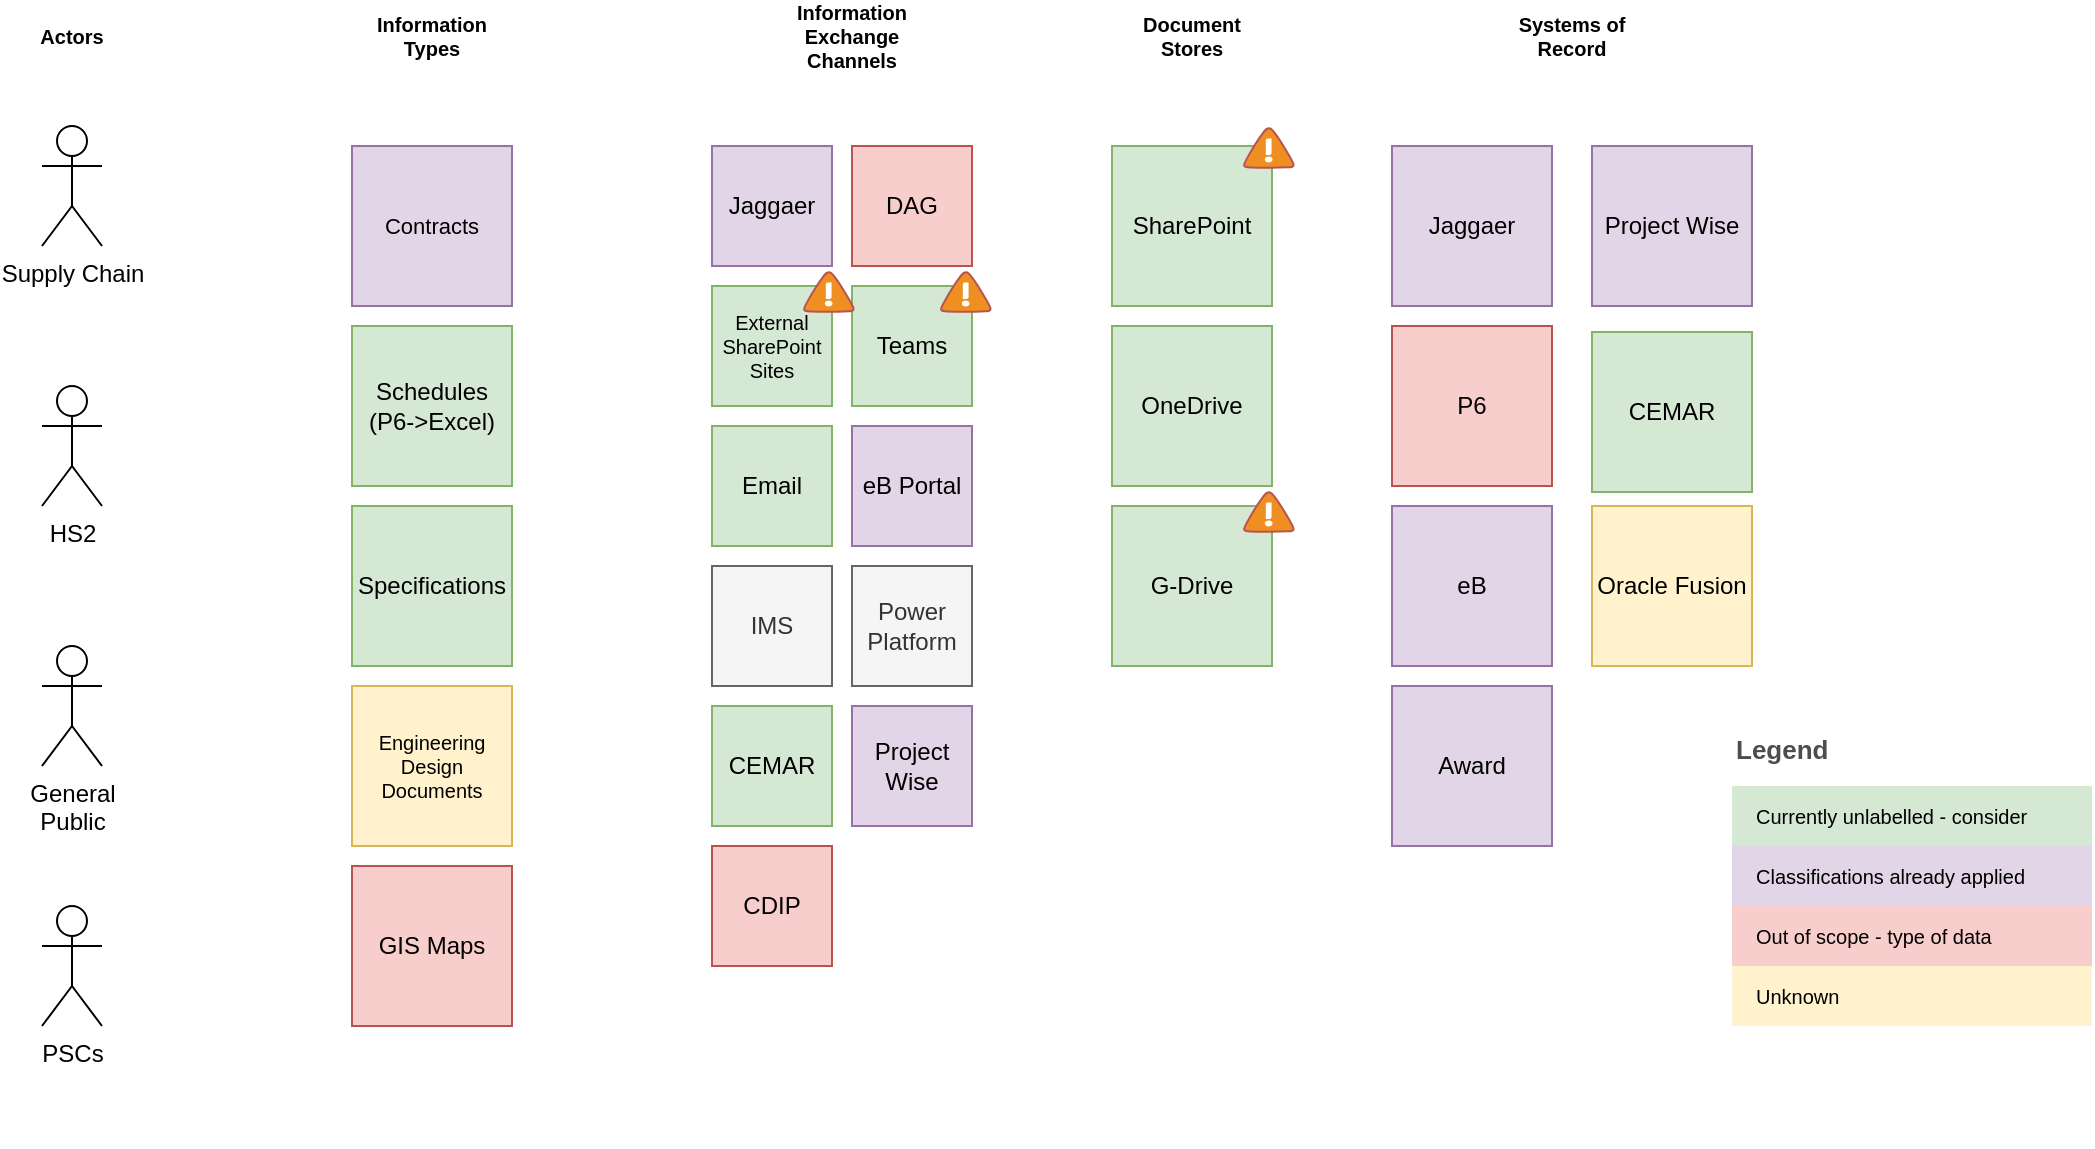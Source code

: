 <mxfile version="20.4.0" type="github" pages="2">
  <diagram id="cXLCR2YAizclSgLuJtya" name="Page-1">
    <mxGraphModel dx="1247" dy="706" grid="1" gridSize="10" guides="1" tooltips="1" connect="1" arrows="1" fold="1" page="1" pageScale="1" pageWidth="1169" pageHeight="827" math="0" shadow="0">
      <root>
        <mxCell id="0" />
        <mxCell id="1" parent="0" />
        <mxCell id="xMyo2FrH1NyN0CoWHX3c-1" value="HS2" style="shape=umlActor;verticalLabelPosition=bottom;verticalAlign=top;html=1;outlineConnect=0;" parent="1" vertex="1">
          <mxGeometry x="135" y="230" width="30" height="60" as="geometry" />
        </mxCell>
        <mxCell id="xMyo2FrH1NyN0CoWHX3c-4" value="SharePoint" style="whiteSpace=wrap;html=1;aspect=fixed;fillColor=#d5e8d4;strokeColor=#82b366;" parent="1" vertex="1">
          <mxGeometry x="670" y="110" width="80" height="80" as="geometry" />
        </mxCell>
        <mxCell id="xMyo2FrH1NyN0CoWHX3c-5" value="eB" style="whiteSpace=wrap;html=1;aspect=fixed;fillColor=#e1d5e7;strokeColor=#9673a6;" parent="1" vertex="1">
          <mxGeometry x="810" y="290" width="80" height="80" as="geometry" />
        </mxCell>
        <mxCell id="xMyo2FrH1NyN0CoWHX3c-7" value="G-Drive" style="whiteSpace=wrap;html=1;aspect=fixed;fillColor=#d5e8d4;strokeColor=#82b366;" parent="1" vertex="1">
          <mxGeometry x="670" y="290" width="80" height="80" as="geometry" />
        </mxCell>
        <mxCell id="xMyo2FrH1NyN0CoWHX3c-8" value="Teams" style="whiteSpace=wrap;html=1;aspect=fixed;fillColor=#d5e8d4;strokeColor=#82b366;" parent="1" vertex="1">
          <mxGeometry x="540" y="180" width="60" height="60" as="geometry" />
        </mxCell>
        <mxCell id="xMyo2FrH1NyN0CoWHX3c-13" value="&lt;div style=&quot;font-size: 10px;&quot;&gt;&lt;span style=&quot;font-size: 10px;&quot;&gt;Engineering Design Documents&lt;/span&gt;&lt;/div&gt;" style="whiteSpace=wrap;html=1;aspect=fixed;fillColor=#fff2cc;strokeColor=#d6b656;fontSize=10;fontStyle=0" parent="1" vertex="1">
          <mxGeometry x="290" y="380" width="80" height="80" as="geometry" />
        </mxCell>
        <mxCell id="xMyo2FrH1NyN0CoWHX3c-15" value="&lt;span&gt;GIS Maps&lt;/span&gt;" style="whiteSpace=wrap;html=1;aspect=fixed;fillColor=#f8cecc;strokeColor=#b85450;fontStyle=0" parent="1" vertex="1">
          <mxGeometry x="290" y="470" width="80" height="80" as="geometry" />
        </mxCell>
        <mxCell id="xMyo2FrH1NyN0CoWHX3c-16" value="Jaggaer" style="whiteSpace=wrap;html=1;aspect=fixed;fillColor=#e1d5e7;strokeColor=#9673a6;" parent="1" vertex="1">
          <mxGeometry x="470" y="110" width="60" height="60" as="geometry" />
        </mxCell>
        <mxCell id="xMyo2FrH1NyN0CoWHX3c-17" value="&lt;div style=&quot;font-size: 11px;&quot;&gt;&lt;span style=&quot;font-size: 11px;&quot;&gt;Contracts&lt;/span&gt;&lt;/div&gt;" style="whiteSpace=wrap;html=1;aspect=fixed;fillColor=#e1d5e7;strokeColor=#9673a6;fontSize=11;fontStyle=0" parent="1" vertex="1">
          <mxGeometry x="290" y="110" width="80" height="80" as="geometry" />
        </mxCell>
        <mxCell id="xMyo2FrH1NyN0CoWHX3c-18" value="&lt;span&gt;Schedules&lt;br&gt;(P6-&amp;gt;Excel)&lt;/span&gt;" style="whiteSpace=wrap;html=1;aspect=fixed;fillColor=#d5e8d4;strokeColor=#82b366;fontStyle=0" parent="1" vertex="1">
          <mxGeometry x="290" y="200" width="80" height="80" as="geometry" />
        </mxCell>
        <mxCell id="xMyo2FrH1NyN0CoWHX3c-19" value="&lt;span&gt;Specifications&lt;/span&gt;" style="whiteSpace=wrap;html=1;aspect=fixed;fillColor=#d5e8d4;strokeColor=#82b366;fontStyle=0" parent="1" vertex="1">
          <mxGeometry x="290" y="290" width="80" height="80" as="geometry" />
        </mxCell>
        <mxCell id="xMyo2FrH1NyN0CoWHX3c-20" value="P6" style="whiteSpace=wrap;html=1;aspect=fixed;fillColor=#f8cecc;strokeColor=#b85450;" parent="1" vertex="1">
          <mxGeometry x="810" y="200" width="80" height="80" as="geometry" />
        </mxCell>
        <mxCell id="xMyo2FrH1NyN0CoWHX3c-23" value="Jaggaer" style="whiteSpace=wrap;html=1;aspect=fixed;fillColor=#e1d5e7;strokeColor=#9673a6;" parent="1" vertex="1">
          <mxGeometry x="810" y="110" width="80" height="80" as="geometry" />
        </mxCell>
        <mxCell id="xMyo2FrH1NyN0CoWHX3c-24" value="Supply Chain" style="shape=umlActor;verticalLabelPosition=bottom;verticalAlign=top;html=1;outlineConnect=0;" parent="1" vertex="1">
          <mxGeometry x="135" y="100" width="30" height="60" as="geometry" />
        </mxCell>
        <mxCell id="xMyo2FrH1NyN0CoWHX3c-25" value="DAG" style="whiteSpace=wrap;html=1;aspect=fixed;fillColor=#f8cecc;strokeColor=#b85450;" parent="1" vertex="1">
          <mxGeometry x="540" y="110" width="60" height="60" as="geometry" />
        </mxCell>
        <mxCell id="xMyo2FrH1NyN0CoWHX3c-26" value="OneDrive" style="whiteSpace=wrap;html=1;aspect=fixed;fillColor=#d5e8d4;strokeColor=#82b366;" parent="1" vertex="1">
          <mxGeometry x="670" y="200" width="80" height="80" as="geometry" />
        </mxCell>
        <mxCell id="6zMGDVPGb2TY7qlekUjw-1" value="Systems of Record" style="text;html=1;strokeColor=none;fillColor=none;align=center;verticalAlign=middle;whiteSpace=wrap;rounded=0;fontSize=10;fontStyle=1" parent="1" vertex="1">
          <mxGeometry x="870" y="40" width="60" height="30" as="geometry" />
        </mxCell>
        <mxCell id="6zMGDVPGb2TY7qlekUjw-2" value="Document Stores" style="text;html=1;strokeColor=none;fillColor=none;align=center;verticalAlign=middle;whiteSpace=wrap;rounded=0;fontSize=10;fontStyle=1" parent="1" vertex="1">
          <mxGeometry x="680" y="40" width="60" height="30" as="geometry" />
        </mxCell>
        <mxCell id="6zMGDVPGb2TY7qlekUjw-3" value="Information Exchange Channels" style="text;html=1;strokeColor=none;fillColor=none;align=center;verticalAlign=middle;whiteSpace=wrap;rounded=0;fontSize=10;fontStyle=1" parent="1" vertex="1">
          <mxGeometry x="510" y="40" width="60" height="30" as="geometry" />
        </mxCell>
        <mxCell id="6zMGDVPGb2TY7qlekUjw-6" value="eB Portal" style="whiteSpace=wrap;html=1;aspect=fixed;fillColor=#e1d5e7;strokeColor=#9673a6;" parent="1" vertex="1">
          <mxGeometry x="540" y="250" width="60" height="60" as="geometry" />
        </mxCell>
        <mxCell id="6zMGDVPGb2TY7qlekUjw-7" value="Email" style="whiteSpace=wrap;html=1;aspect=fixed;fillColor=#d5e8d4;strokeColor=#82b366;" parent="1" vertex="1">
          <mxGeometry x="470" y="250" width="60" height="60" as="geometry" />
        </mxCell>
        <mxCell id="6zMGDVPGb2TY7qlekUjw-8" value="External&lt;br style=&quot;font-size: 10px;&quot;&gt;SharePoint&lt;br style=&quot;font-size: 10px;&quot;&gt;Sites" style="whiteSpace=wrap;html=1;aspect=fixed;fillColor=#d5e8d4;strokeColor=#82b366;fontSize=10;" parent="1" vertex="1">
          <mxGeometry x="470" y="180" width="60" height="60" as="geometry" />
        </mxCell>
        <mxCell id="6zMGDVPGb2TY7qlekUjw-10" value="Information&lt;br&gt;Types" style="text;html=1;strokeColor=none;fillColor=none;align=center;verticalAlign=middle;whiteSpace=wrap;rounded=0;fontSize=10;fontStyle=1" parent="1" vertex="1">
          <mxGeometry x="300" y="40" width="60" height="30" as="geometry" />
        </mxCell>
        <mxCell id="6zMGDVPGb2TY7qlekUjw-11" value="Actors" style="text;html=1;strokeColor=none;fillColor=none;align=center;verticalAlign=middle;whiteSpace=wrap;rounded=0;fontSize=10;fontStyle=1" parent="1" vertex="1">
          <mxGeometry x="120" y="40" width="60" height="30" as="geometry" />
        </mxCell>
        <mxCell id="6zMGDVPGb2TY7qlekUjw-12" value="Award" style="whiteSpace=wrap;html=1;aspect=fixed;fillColor=#e1d5e7;strokeColor=#9673a6;" parent="1" vertex="1">
          <mxGeometry x="810" y="380" width="80" height="80" as="geometry" />
        </mxCell>
        <mxCell id="6zMGDVPGb2TY7qlekUjw-14" value="Legend" style="align=left;fontSize=13;fontStyle=1;strokeColor=none;fillColor=none;fontColor=#4D4D4D;spacingTop=-8;resizable=0;" parent="1" vertex="1">
          <mxGeometry x="980" y="400" width="180" height="30" as="geometry" />
        </mxCell>
        <mxCell id="6zMGDVPGb2TY7qlekUjw-15" value="" style="shape=table;html=1;whiteSpace=wrap;startSize=0;container=1;collapsible=0;childLayout=tableLayout;fillColor=none;align=left;spacingLeft=10;strokeColor=none;rounded=1;arcSize=11;fontColor=#FFFFFF;resizable=0;points=[[0.25,0,0],[0.5,0,0],[0.75,0,0],[1,0.25,0],[1,0.5,0],[1,0.75,0],[0.75,1,0],[0.5,1,0],[0.25,1,0],[0,0.75,0],[0,0.5,0],[0,0.25,0]];fontSize=10;" parent="1" vertex="1">
          <mxGeometry x="980" y="430" width="180" height="180" as="geometry" />
        </mxCell>
        <mxCell id="6zMGDVPGb2TY7qlekUjw-16" value="Currently unlabelled - consider" style="shape=partialRectangle;html=1;whiteSpace=wrap;connectable=0;fillColor=#d5e8d4;top=0;left=0;bottom=0;right=0;overflow=hidden;pointerEvents=1;align=left;spacingLeft=10;strokeColor=#82b366;fontSize=10;" parent="6zMGDVPGb2TY7qlekUjw-15" vertex="1">
          <mxGeometry width="180" height="30" as="geometry" />
        </mxCell>
        <mxCell id="6zMGDVPGb2TY7qlekUjw-17" value="Classifications already applied" style="shape=partialRectangle;html=1;whiteSpace=wrap;connectable=0;fillColor=#e1d5e7;top=0;left=0;bottom=0;right=0;overflow=hidden;pointerEvents=1;align=left;spacingLeft=10;fontSize=10;strokeColor=#9673a6;" parent="6zMGDVPGb2TY7qlekUjw-15" vertex="1">
          <mxGeometry y="30" width="180" height="30" as="geometry" />
        </mxCell>
        <mxCell id="6zMGDVPGb2TY7qlekUjw-18" value="Out of scope - type of data" style="shape=partialRectangle;html=1;whiteSpace=wrap;connectable=0;fillColor=#f8cecc;top=0;left=0;bottom=0;right=0;overflow=hidden;pointerEvents=1;align=left;spacingLeft=10;fontSize=10;strokeColor=#b85450;" parent="6zMGDVPGb2TY7qlekUjw-15" vertex="1">
          <mxGeometry y="60" width="180" height="30" as="geometry" />
        </mxCell>
        <mxCell id="6zMGDVPGb2TY7qlekUjw-19" value="Unknown" style="shape=partialRectangle;html=1;whiteSpace=wrap;connectable=0;top=0;left=0;bottom=0;right=0;overflow=hidden;pointerEvents=1;align=left;spacingLeft=10;fontSize=10;fillColor=#fff2cc;strokeColor=#d6b656;" parent="6zMGDVPGb2TY7qlekUjw-15" vertex="1">
          <mxGeometry y="90" width="180" height="30" as="geometry" />
        </mxCell>
        <mxCell id="6zMGDVPGb2TY7qlekUjw-20" value="" style="shape=partialRectangle;html=1;whiteSpace=wrap;connectable=0;top=0;left=0;bottom=0;right=0;overflow=hidden;pointerEvents=1;align=left;spacingLeft=10;fontSize=10;" parent="6zMGDVPGb2TY7qlekUjw-15" vertex="1">
          <mxGeometry y="120" width="180" height="30" as="geometry" />
        </mxCell>
        <mxCell id="6zMGDVPGb2TY7qlekUjw-21" value="" style="shape=partialRectangle;html=1;whiteSpace=wrap;connectable=0;top=0;left=0;bottom=0;right=0;overflow=hidden;pointerEvents=1;align=left;spacingLeft=10;fontSize=10;" parent="6zMGDVPGb2TY7qlekUjw-15" vertex="1">
          <mxGeometry y="150" width="180" height="30" as="geometry" />
        </mxCell>
        <mxCell id="6zMGDVPGb2TY7qlekUjw-22" value="Oracle Fusion" style="whiteSpace=wrap;html=1;aspect=fixed;fillColor=#fff2cc;strokeColor=#d6b656;" parent="1" vertex="1">
          <mxGeometry x="910" y="290" width="80" height="80" as="geometry" />
        </mxCell>
        <mxCell id="6zMGDVPGb2TY7qlekUjw-24" value="" style="shadow=0;dashed=0;html=1;strokeColor=#b85450;fillColor=#FF0000;labelPosition=center;verticalLabelPosition=bottom;verticalAlign=top;align=center;outlineConnect=0;shape=mxgraph.veeam.2d.alert;fontSize=9;" parent="1" vertex="1">
          <mxGeometry x="584.5" y="173" width="25" height="20" as="geometry" />
        </mxCell>
        <mxCell id="6zMGDVPGb2TY7qlekUjw-25" value="" style="shadow=0;dashed=0;html=1;strokeColor=#b85450;fillColor=#FF0000;labelPosition=center;verticalLabelPosition=bottom;verticalAlign=top;align=center;outlineConnect=0;shape=mxgraph.veeam.2d.alert;fontSize=9;" parent="1" vertex="1">
          <mxGeometry x="736" y="101" width="25" height="20" as="geometry" />
        </mxCell>
        <mxCell id="6zMGDVPGb2TY7qlekUjw-26" value="General&lt;br&gt;Public" style="shape=umlActor;verticalLabelPosition=bottom;verticalAlign=top;html=1;outlineConnect=0;" parent="1" vertex="1">
          <mxGeometry x="135" y="360" width="30" height="60" as="geometry" />
        </mxCell>
        <mxCell id="6zMGDVPGb2TY7qlekUjw-28" value="IMS" style="whiteSpace=wrap;html=1;aspect=fixed;fillColor=#f5f5f5;strokeColor=#666666;fontColor=#333333;" parent="1" vertex="1">
          <mxGeometry x="470" y="320" width="60" height="60" as="geometry" />
        </mxCell>
        <mxCell id="6zMGDVPGb2TY7qlekUjw-29" value="Power Platform" style="whiteSpace=wrap;html=1;aspect=fixed;fillColor=#f5f5f5;strokeColor=#666666;fontColor=#333333;" parent="1" vertex="1">
          <mxGeometry x="540" y="320" width="60" height="60" as="geometry" />
        </mxCell>
        <mxCell id="6zMGDVPGb2TY7qlekUjw-31" value="" style="shadow=0;dashed=0;html=1;strokeColor=#b85450;fillColor=#FF0000;labelPosition=center;verticalLabelPosition=bottom;verticalAlign=top;align=center;outlineConnect=0;shape=mxgraph.veeam.2d.alert;fontSize=9;" parent="1" vertex="1">
          <mxGeometry x="516" y="173" width="25" height="20" as="geometry" />
        </mxCell>
        <mxCell id="6zMGDVPGb2TY7qlekUjw-32" value="" style="shadow=0;dashed=0;html=1;strokeColor=#b85450;fillColor=#FF0000;labelPosition=center;verticalLabelPosition=bottom;verticalAlign=top;align=center;outlineConnect=0;shape=mxgraph.veeam.2d.alert;fontSize=9;" parent="1" vertex="1">
          <mxGeometry x="736" y="283" width="25" height="20" as="geometry" />
        </mxCell>
        <mxCell id="OHw2i_0uEKLkQqB--QVR-1" value="PSCs" style="shape=umlActor;verticalLabelPosition=bottom;verticalAlign=top;html=1;outlineConnect=0;" vertex="1" parent="1">
          <mxGeometry x="135" y="490" width="30" height="60" as="geometry" />
        </mxCell>
        <mxCell id="OHw2i_0uEKLkQqB--QVR-2" value="Project&lt;br&gt;Wise" style="whiteSpace=wrap;html=1;aspect=fixed;fillColor=#e1d5e7;strokeColor=#9673a6;" vertex="1" parent="1">
          <mxGeometry x="540" y="390" width="60" height="60" as="geometry" />
        </mxCell>
        <mxCell id="OHw2i_0uEKLkQqB--QVR-3" value="CEMAR" style="whiteSpace=wrap;html=1;aspect=fixed;fillColor=#d5e8d4;strokeColor=#82b366;" vertex="1" parent="1">
          <mxGeometry x="470" y="390" width="60" height="60" as="geometry" />
        </mxCell>
        <mxCell id="OHw2i_0uEKLkQqB--QVR-4" value="CDIP" style="whiteSpace=wrap;html=1;aspect=fixed;fillColor=#f8cecc;strokeColor=#b85450;" vertex="1" parent="1">
          <mxGeometry x="470" y="460" width="60" height="60" as="geometry" />
        </mxCell>
        <mxCell id="OHw2i_0uEKLkQqB--QVR-5" value="CEMAR" style="whiteSpace=wrap;html=1;aspect=fixed;fillColor=#d5e8d4;strokeColor=#82b366;" vertex="1" parent="1">
          <mxGeometry x="910" y="203" width="80" height="80" as="geometry" />
        </mxCell>
        <mxCell id="OHw2i_0uEKLkQqB--QVR-6" value="Project Wise" style="whiteSpace=wrap;html=1;aspect=fixed;fillColor=#e1d5e7;strokeColor=#9673a6;" vertex="1" parent="1">
          <mxGeometry x="910" y="110" width="80" height="80" as="geometry" />
        </mxCell>
      </root>
    </mxGraphModel>
  </diagram>
  <diagram id="enoCb0zM3ZLAIlY1W8qx" name="Page-2">
    <mxGraphModel dx="1247" dy="706" grid="1" gridSize="10" guides="1" tooltips="1" connect="1" arrows="1" fold="1" page="1" pageScale="1" pageWidth="1169" pageHeight="827" math="0" shadow="0">
      <root>
        <mxCell id="0" />
        <mxCell id="1" parent="0" />
        <mxCell id="OXiR42jTVIXpHcLzfrry-1" value="SharePoint" style="whiteSpace=wrap;html=1;aspect=fixed;" parent="1" vertex="1">
          <mxGeometry x="320" y="120" width="80" height="80" as="geometry" />
        </mxCell>
        <mxCell id="OXiR42jTVIXpHcLzfrry-2" value="Jaggaer" style="whiteSpace=wrap;html=1;aspect=fixed;" parent="1" vertex="1">
          <mxGeometry x="440" y="120" width="80" height="80" as="geometry" />
        </mxCell>
        <mxCell id="iT9ulwVLfV9q0tadjXZ_-1" value="HS2" style="shape=umlActor;verticalLabelPosition=bottom;verticalAlign=top;html=1;outlineConnect=0;" parent="1" vertex="1">
          <mxGeometry x="110" y="130" width="30" height="60" as="geometry" />
        </mxCell>
      </root>
    </mxGraphModel>
  </diagram>
</mxfile>
